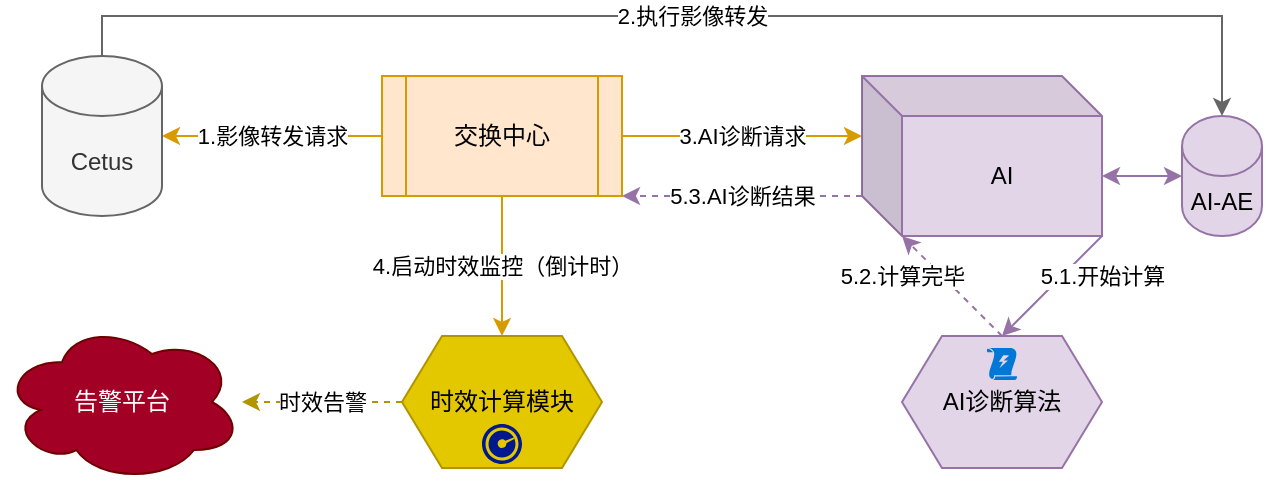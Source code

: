 <mxfile version="19.0.3" type="device"><diagram id="Ii3QHxC3yyBP53e7Ic0O" name="Page-1"><mxGraphModel dx="918" dy="821" grid="1" gridSize="10" guides="1" tooltips="1" connect="1" arrows="1" fold="1" page="1" pageScale="1" pageWidth="1169" pageHeight="827" math="0" shadow="0"><root><mxCell id="0"/><mxCell id="1" parent="0"/><mxCell id="PQ2Bmhoq7qB0EkP2iiRc-6" value="1.影像转发请求" style="edgeStyle=orthogonalEdgeStyle;rounded=0;orthogonalLoop=1;jettySize=auto;html=1;exitX=0;exitY=0.5;exitDx=0;exitDy=0;entryX=1;entryY=0.5;entryDx=0;entryDy=0;entryPerimeter=0;fillColor=#ffe6cc;strokeColor=#d79b00;" edge="1" parent="1" source="PQ2Bmhoq7qB0EkP2iiRc-1" target="PQ2Bmhoq7qB0EkP2iiRc-2"><mxGeometry relative="1" as="geometry"/></mxCell><mxCell id="PQ2Bmhoq7qB0EkP2iiRc-8" value="3.AI诊断请求" style="edgeStyle=orthogonalEdgeStyle;rounded=0;orthogonalLoop=1;jettySize=auto;html=1;exitX=1;exitY=0.5;exitDx=0;exitDy=0;entryX=0;entryY=0;entryDx=0;entryDy=30;entryPerimeter=0;fillColor=#ffe6cc;strokeColor=#d79b00;" edge="1" parent="1" source="PQ2Bmhoq7qB0EkP2iiRc-1" target="PQ2Bmhoq7qB0EkP2iiRc-3"><mxGeometry relative="1" as="geometry"/></mxCell><mxCell id="PQ2Bmhoq7qB0EkP2iiRc-12" value="4.启动时效监控（倒计时）" style="edgeStyle=orthogonalEdgeStyle;rounded=0;orthogonalLoop=1;jettySize=auto;html=1;exitX=0.5;exitY=1;exitDx=0;exitDy=0;fillColor=#ffe6cc;strokeColor=#d79b00;" edge="1" parent="1" source="PQ2Bmhoq7qB0EkP2iiRc-1" target="PQ2Bmhoq7qB0EkP2iiRc-11"><mxGeometry relative="1" as="geometry"/></mxCell><mxCell id="PQ2Bmhoq7qB0EkP2iiRc-1" value="交换中心" style="shape=process;whiteSpace=wrap;html=1;backgroundOutline=1;fillColor=#ffe6cc;strokeColor=#d79b00;" vertex="1" parent="1"><mxGeometry x="490" y="260" width="120" height="60" as="geometry"/></mxCell><mxCell id="PQ2Bmhoq7qB0EkP2iiRc-7" value="2.执行影像转发" style="edgeStyle=orthogonalEdgeStyle;rounded=0;orthogonalLoop=1;jettySize=auto;html=1;exitX=0.5;exitY=0;exitDx=0;exitDy=0;exitPerimeter=0;entryX=0.5;entryY=0;entryDx=0;entryDy=0;entryPerimeter=0;fillColor=#f5f5f5;strokeColor=#666666;" edge="1" parent="1" source="PQ2Bmhoq7qB0EkP2iiRc-2" target="PQ2Bmhoq7qB0EkP2iiRc-4"><mxGeometry relative="1" as="geometry"/></mxCell><mxCell id="PQ2Bmhoq7qB0EkP2iiRc-2" value="Cetus" style="shape=cylinder3;whiteSpace=wrap;html=1;boundedLbl=1;backgroundOutline=1;size=15;fillColor=#f5f5f5;fontColor=#333333;strokeColor=#666666;" vertex="1" parent="1"><mxGeometry x="320" y="250" width="60" height="80" as="geometry"/></mxCell><mxCell id="PQ2Bmhoq7qB0EkP2iiRc-16" value="5.1.开始计算" style="rounded=0;orthogonalLoop=1;jettySize=auto;html=1;exitX=1;exitY=1;exitDx=0;exitDy=0;exitPerimeter=0;entryX=0.5;entryY=0;entryDx=0;entryDy=0;fillColor=#e1d5e7;strokeColor=#9673a6;" edge="1" parent="1" source="PQ2Bmhoq7qB0EkP2iiRc-3" target="PQ2Bmhoq7qB0EkP2iiRc-15"><mxGeometry x="-0.6" y="14" relative="1" as="geometry"><mxPoint as="offset"/></mxGeometry></mxCell><mxCell id="PQ2Bmhoq7qB0EkP2iiRc-19" value="5.3.AI诊断结果" style="edgeStyle=none;rounded=0;orthogonalLoop=1;jettySize=auto;html=1;exitX=0;exitY=0;exitDx=0;exitDy=60;exitPerimeter=0;entryX=1;entryY=1;entryDx=0;entryDy=0;dashed=1;fillColor=#e1d5e7;strokeColor=#9673a6;" edge="1" parent="1" source="PQ2Bmhoq7qB0EkP2iiRc-3" target="PQ2Bmhoq7qB0EkP2iiRc-1"><mxGeometry relative="1" as="geometry"/></mxCell><mxCell id="PQ2Bmhoq7qB0EkP2iiRc-3" value="AI" style="shape=cube;whiteSpace=wrap;html=1;boundedLbl=1;backgroundOutline=1;darkOpacity=0.05;darkOpacity2=0.1;fillColor=#e1d5e7;strokeColor=#9673a6;" vertex="1" parent="1"><mxGeometry x="730" y="260" width="120" height="80" as="geometry"/></mxCell><mxCell id="PQ2Bmhoq7qB0EkP2iiRc-4" value="AI-AE" style="shape=cylinder3;whiteSpace=wrap;html=1;boundedLbl=1;backgroundOutline=1;size=15;fillColor=#e1d5e7;strokeColor=#9673a6;" vertex="1" parent="1"><mxGeometry x="890" y="280" width="40" height="60" as="geometry"/></mxCell><mxCell id="PQ2Bmhoq7qB0EkP2iiRc-10" value="" style="endArrow=classic;startArrow=classic;html=1;rounded=0;entryX=0;entryY=0.5;entryDx=0;entryDy=0;entryPerimeter=0;exitX=0;exitY=0;exitDx=120;exitDy=50;exitPerimeter=0;fillColor=#e1d5e7;strokeColor=#9673a6;" edge="1" parent="1" source="PQ2Bmhoq7qB0EkP2iiRc-3" target="PQ2Bmhoq7qB0EkP2iiRc-4"><mxGeometry width="50" height="50" relative="1" as="geometry"><mxPoint x="740" y="490" as="sourcePoint"/><mxPoint x="790" y="440" as="targetPoint"/></mxGeometry></mxCell><mxCell id="PQ2Bmhoq7qB0EkP2iiRc-21" value="时效告警" style="edgeStyle=none;rounded=0;orthogonalLoop=1;jettySize=auto;html=1;exitX=0;exitY=0.5;exitDx=0;exitDy=0;dashed=1;fillColor=#e3c800;strokeColor=#B09500;" edge="1" parent="1" source="PQ2Bmhoq7qB0EkP2iiRc-11" target="PQ2Bmhoq7qB0EkP2iiRc-20"><mxGeometry relative="1" as="geometry"/></mxCell><mxCell id="PQ2Bmhoq7qB0EkP2iiRc-11" value="时效计算模块" style="shape=hexagon;perimeter=hexagonPerimeter2;whiteSpace=wrap;html=1;fixedSize=1;fillColor=#e3c800;strokeColor=#B09500;fontColor=#000000;" vertex="1" parent="1"><mxGeometry x="500" y="390" width="100" height="66" as="geometry"/></mxCell><mxCell id="PQ2Bmhoq7qB0EkP2iiRc-18" value="5.2.计算完毕" style="edgeStyle=none;rounded=0;orthogonalLoop=1;jettySize=auto;html=1;entryX=0;entryY=0;entryDx=20;entryDy=80;entryPerimeter=0;exitX=0.5;exitY=0;exitDx=0;exitDy=0;fillColor=#e1d5e7;strokeColor=#9673a6;dashed=1;" edge="1" parent="1" source="PQ2Bmhoq7qB0EkP2iiRc-15" target="PQ2Bmhoq7qB0EkP2iiRc-3"><mxGeometry x="0.6" y="14" relative="1" as="geometry"><mxPoint as="offset"/></mxGeometry></mxCell><mxCell id="PQ2Bmhoq7qB0EkP2iiRc-15" value="AI诊断算法" style="shape=hexagon;perimeter=hexagonPerimeter2;whiteSpace=wrap;html=1;fixedSize=1;fillColor=#e1d5e7;strokeColor=#9673a6;" vertex="1" parent="1"><mxGeometry x="750" y="390" width="100" height="66" as="geometry"/></mxCell><mxCell id="PQ2Bmhoq7qB0EkP2iiRc-20" value="告警平台" style="ellipse;shape=cloud;whiteSpace=wrap;html=1;fillColor=#a20025;fontColor=#ffffff;strokeColor=#6F0000;" vertex="1" parent="1"><mxGeometry x="300" y="383" width="120" height="80" as="geometry"/></mxCell><mxCell id="PQ2Bmhoq7qB0EkP2iiRc-22" value="" style="sketch=0;aspect=fixed;pointerEvents=1;shadow=0;dashed=0;html=1;strokeColor=none;labelPosition=center;verticalLabelPosition=bottom;verticalAlign=top;align=center;fillColor=#00188D;shape=mxgraph.mscae.enterprise.performance" vertex="1" parent="1"><mxGeometry x="540" y="434" width="20" height="20" as="geometry"/></mxCell><mxCell id="PQ2Bmhoq7qB0EkP2iiRc-23" value="" style="sketch=0;aspect=fixed;pointerEvents=1;shadow=0;dashed=0;html=1;strokeColor=none;labelPosition=center;verticalLabelPosition=bottom;verticalAlign=top;align=center;shape=mxgraph.mscae.enterprise.triggers;fillColor=#0078D7;" vertex="1" parent="1"><mxGeometry x="792.48" y="396" width="15.04" height="16" as="geometry"/></mxCell></root></mxGraphModel></diagram></mxfile>